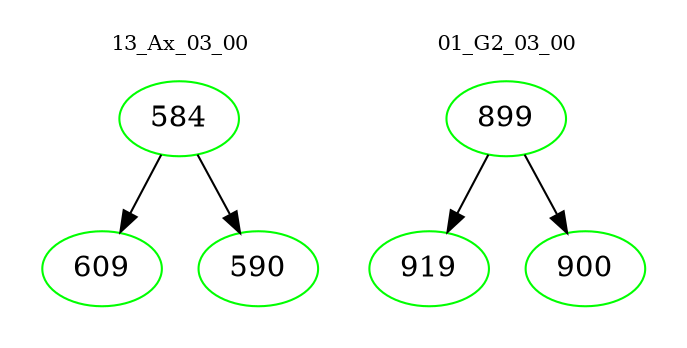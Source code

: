 digraph{
subgraph cluster_0 {
color = white
label = "13_Ax_03_00";
fontsize=10;
T0_584 [label="584", color="green"]
T0_584 -> T0_609 [color="black"]
T0_609 [label="609", color="green"]
T0_584 -> T0_590 [color="black"]
T0_590 [label="590", color="green"]
}
subgraph cluster_1 {
color = white
label = "01_G2_03_00";
fontsize=10;
T1_899 [label="899", color="green"]
T1_899 -> T1_919 [color="black"]
T1_919 [label="919", color="green"]
T1_899 -> T1_900 [color="black"]
T1_900 [label="900", color="green"]
}
}
